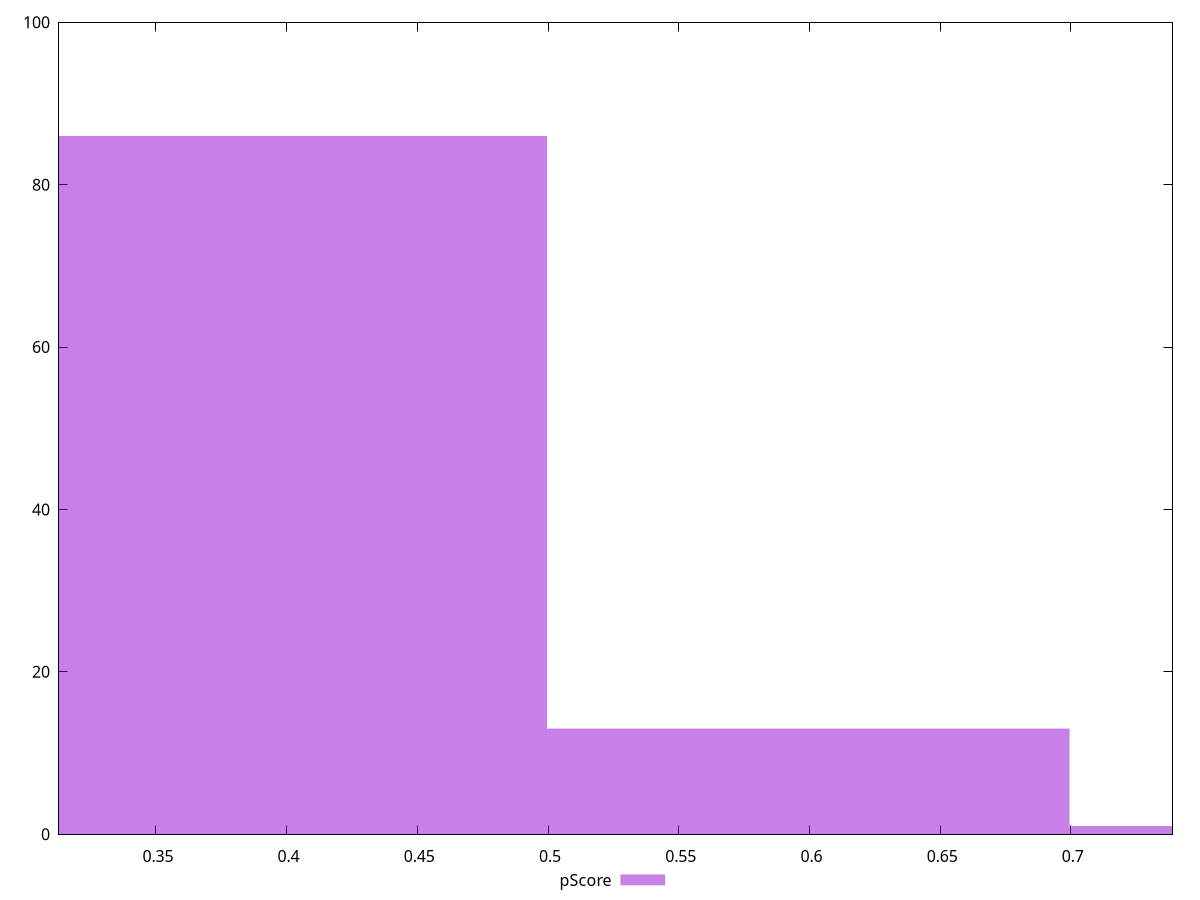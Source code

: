 reset

$pScore <<EOF
0.39971911158725193 86
0.5995786673808778 13
0.7994382231745039 1
EOF

set key outside below
set boxwidth 0.19985955579362596
set xrange [0.3129411764705882:0.7388888888888889]
set yrange [0:100]
set trange [0:100]
set style fill transparent solid 0.5 noborder
set terminal svg size 640, 490 enhanced background rgb 'white'
set output "report_00015_2021-02-09T16-11-33.973Z/unused-javascript/samples/pages+cached+noadtech/pScore/histogram.svg"

plot $pScore title "pScore" with boxes

reset
